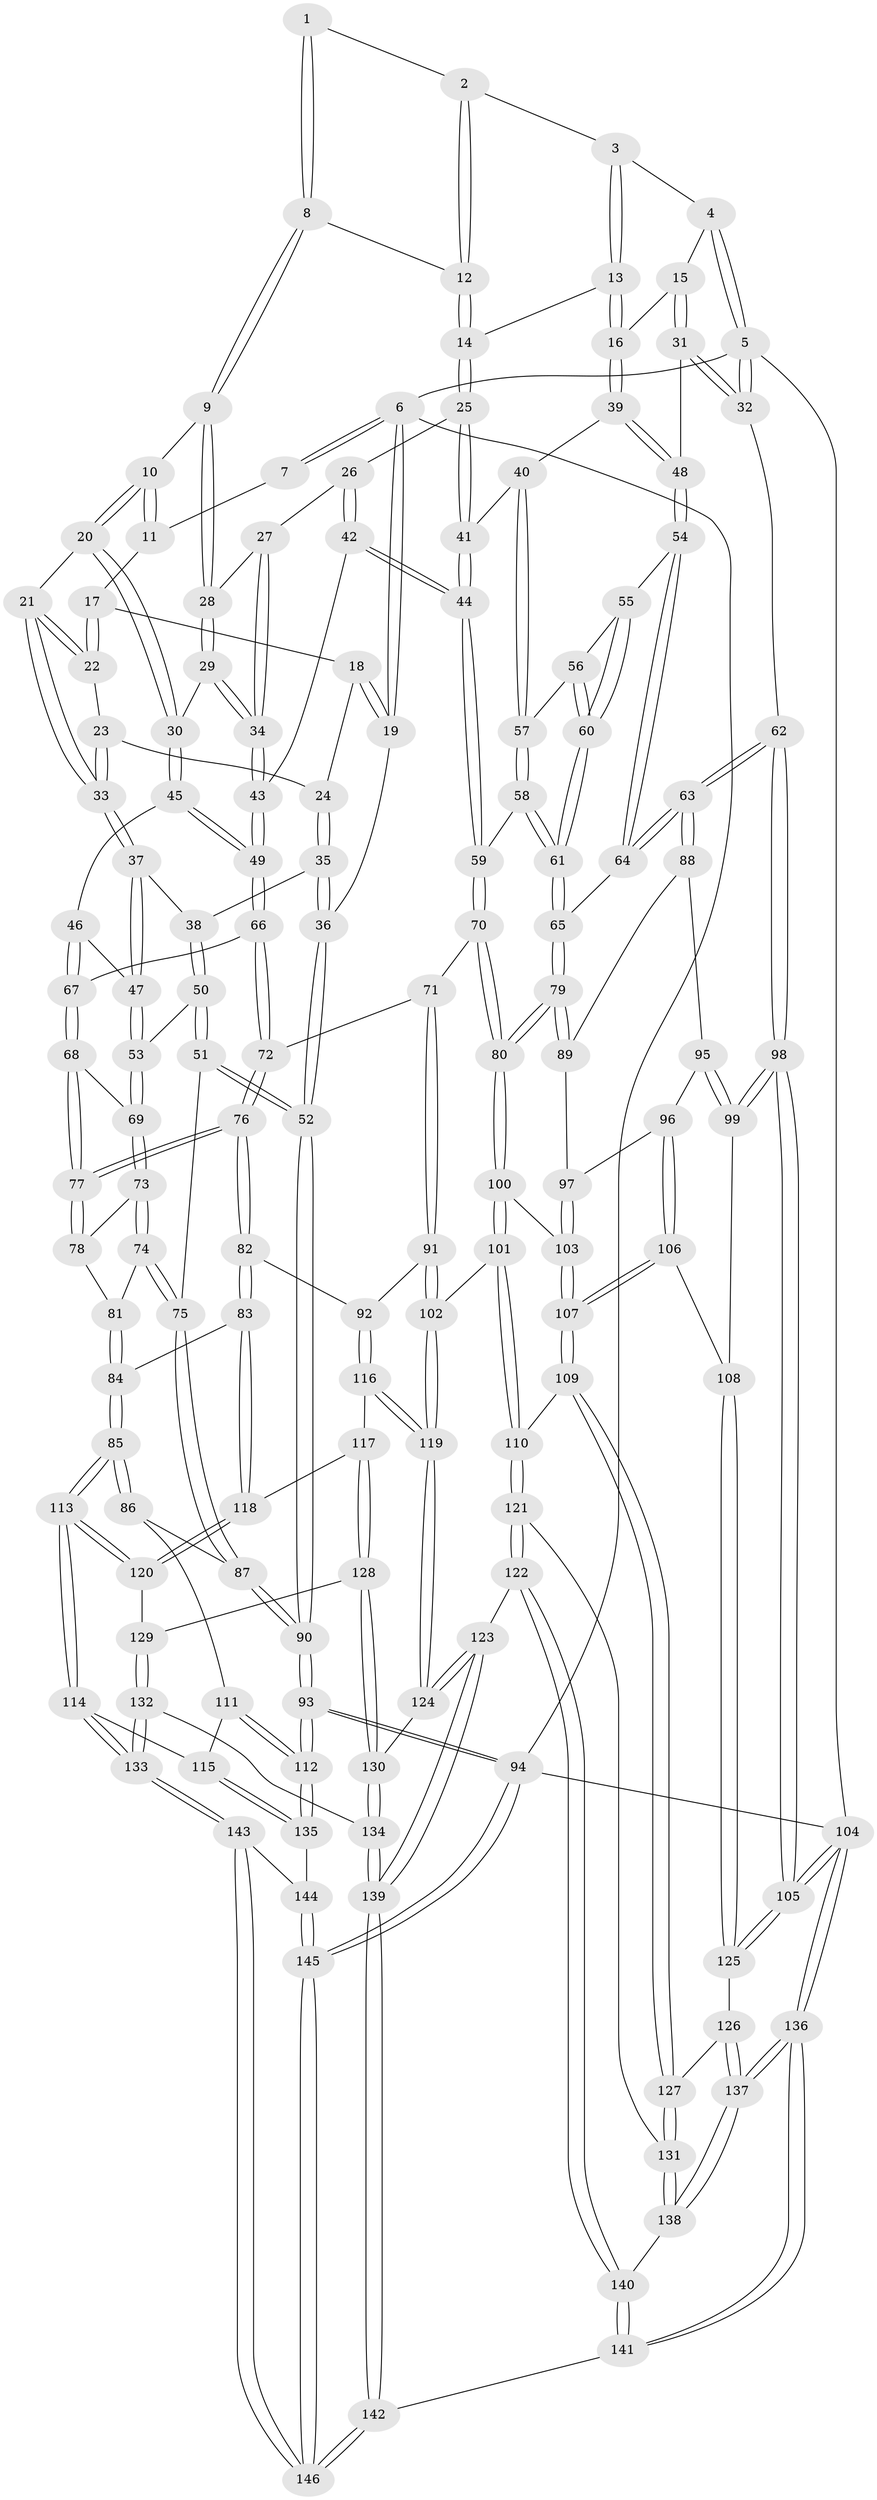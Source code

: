 // Generated by graph-tools (version 1.1) at 2025/16/03/09/25 04:16:46]
// undirected, 146 vertices, 362 edges
graph export_dot {
graph [start="1"]
  node [color=gray90,style=filled];
  1 [pos="+0.3615949282289235+0"];
  2 [pos="+0.5806039118512182+0"];
  3 [pos="+0.6629077992147424+0"];
  4 [pos="+0.8189845061877048+0"];
  5 [pos="+1+0"];
  6 [pos="+0+0"];
  7 [pos="+0.11493489422463157+0"];
  8 [pos="+0.3618467367471681+0"];
  9 [pos="+0.3437325176556137+0.02685584966979774"];
  10 [pos="+0.3079006054906675+0.05475526986455325"];
  11 [pos="+0.13784870243561761+0.000642698300177854"];
  12 [pos="+0.49059129120683687+0.07373553808333318"];
  13 [pos="+0.5972681591153837+0.039468830147660464"];
  14 [pos="+0.5158883511588781+0.10346347981203707"];
  15 [pos="+0.8228056233973944+0"];
  16 [pos="+0.6738863649809437+0.13125703372875144"];
  17 [pos="+0.13615623425927098+0.015938825136220653"];
  18 [pos="+0+0.0408898519931852"];
  19 [pos="+0+0"];
  20 [pos="+0.2549998899669841+0.11562743934437164"];
  21 [pos="+0.23598372781156907+0.11589425852868382"];
  22 [pos="+0.1335460397263953+0.055702664057899136"];
  23 [pos="+0.11639218959578225+0.0753210496615086"];
  24 [pos="+0.07350497244932594+0.09800617283539778"];
  25 [pos="+0.5155735550841772+0.10563498825538802"];
  26 [pos="+0.5001377076799856+0.1186212838107082"];
  27 [pos="+0.42869715881242604+0.12684819736503236"];
  28 [pos="+0.36465503931692717+0.0765190002203871"];
  29 [pos="+0.36368955851590345+0.19345013236714986"];
  30 [pos="+0.2868585636816189+0.18463994417716728"];
  31 [pos="+0.8894611123635486+0.16702720535790466"];
  32 [pos="+1+0.2896626118392761"];
  33 [pos="+0.15856883483985443+0.20557478876690943"];
  34 [pos="+0.3908258724211977+0.2152506314745621"];
  35 [pos="+0.05112100814551591+0.15008270322502457"];
  36 [pos="+0+0.27177326095731974"];
  37 [pos="+0.15644830651305286+0.21316271390565142"];
  38 [pos="+0.10835748110427118+0.22223485852269606"];
  39 [pos="+0.6720094000063677+0.16047787551540657"];
  40 [pos="+0.6394455806796211+0.20256612808888003"];
  41 [pos="+0.600679520329085+0.20933751777436352"];
  42 [pos="+0.43248621803150844+0.27299484238612987"];
  43 [pos="+0.429898533065643+0.2734418808604305"];
  44 [pos="+0.5266509622800488+0.2893538322910972"];
  45 [pos="+0.2597903569987717+0.23360844748184167"];
  46 [pos="+0.2309206556549708+0.2666160935127649"];
  47 [pos="+0.21458712447142242+0.2668428700350906"];
  48 [pos="+0.8413196120324932+0.1966127721465373"];
  49 [pos="+0.41981021221004805+0.28502204486406274"];
  50 [pos="+0.04443224004499679+0.3051755148662483"];
  51 [pos="+0+0.3702479758838582"];
  52 [pos="+0+0.35758814856544413"];
  53 [pos="+0.16970165158734424+0.3304700929979676"];
  54 [pos="+0.8182974444209569+0.23164989893675608"];
  55 [pos="+0.7549433198705268+0.2711658712824445"];
  56 [pos="+0.6738683122141848+0.24482483970101143"];
  57 [pos="+0.6672273935765315+0.2413558828302433"];
  58 [pos="+0.6602826302780802+0.2870199302410954"];
  59 [pos="+0.5805369402592455+0.38558353061658684"];
  60 [pos="+0.7318585790728086+0.38218169606493746"];
  61 [pos="+0.728353527616037+0.4215163751126296"];
  62 [pos="+1+0.3542008273461697"];
  63 [pos="+1+0.38777679206791427"];
  64 [pos="+0.8311999860140389+0.382666471948978"];
  65 [pos="+0.7288347152403372+0.43173469627726"];
  66 [pos="+0.40276507878646+0.3096685525734912"];
  67 [pos="+0.3067274000350456+0.34345870273962004"];
  68 [pos="+0.2885532843385124+0.385603371595716"];
  69 [pos="+0.1763099761611512+0.37585560625057485"];
  70 [pos="+0.6077166140080632+0.4675060778046053"];
  71 [pos="+0.463278149097145+0.4811389154379111"];
  72 [pos="+0.43537828594459366+0.4689274778284034"];
  73 [pos="+0.16291143997796834+0.40161484349050697"];
  74 [pos="+0.09138959004655338+0.45353076309877727"];
  75 [pos="+0.0676530117741267+0.45534560585523576"];
  76 [pos="+0.3087287389427397+0.5004226667737823"];
  77 [pos="+0.2951517762382613+0.47920353597865756"];
  78 [pos="+0.2470446342658824+0.46845432769471546"];
  79 [pos="+0.6907369927203016+0.4865495176771484"];
  80 [pos="+0.6641185568865969+0.5025955493916849"];
  81 [pos="+0.15002576698400336+0.49066177152963125"];
  82 [pos="+0.2817568208901147+0.5982439752490154"];
  83 [pos="+0.2406105001104735+0.6248396761196344"];
  84 [pos="+0.22034146308444058+0.6290535323118651"];
  85 [pos="+0.21396882686054414+0.6325922877045768"];
  86 [pos="+0.12867422430990655+0.6373309586858164"];
  87 [pos="+0.07671420116092591+0.582060557274816"];
  88 [pos="+0.9342040092330293+0.489628189809089"];
  89 [pos="+0.8203113925187661+0.5206674931588934"];
  90 [pos="+0+0.6502757804894033"];
  91 [pos="+0.444278781182293+0.5955755043568626"];
  92 [pos="+0.3924420331900553+0.6485161393424945"];
  93 [pos="+0+0.761054627243891"];
  94 [pos="+0+1"];
  95 [pos="+0.9176982564246672+0.5602297984690301"];
  96 [pos="+0.8740652810306124+0.6050833467527855"];
  97 [pos="+0.8716859686420808+0.6029643406311571"];
  98 [pos="+1+0.6088197839504275"];
  99 [pos="+0.9987484103936413+0.6501168256600426"];
  100 [pos="+0.6623983723166202+0.5399121921836837"];
  101 [pos="+0.6190265409833077+0.6270809099413647"];
  102 [pos="+0.5963427845984498+0.6414949534107574"];
  103 [pos="+0.7440089134229321+0.6137206664247619"];
  104 [pos="+1+1"];
  105 [pos="+1+0.9079693069533528"];
  106 [pos="+0.8935931877033437+0.6756409450446634"];
  107 [pos="+0.8159460976662772+0.7059349974510338"];
  108 [pos="+0.9185849642367141+0.6821460432036832"];
  109 [pos="+0.7885662751931254+0.7659149470730835"];
  110 [pos="+0.6420216481200773+0.6703080477981286"];
  111 [pos="+0.1254822031376546+0.6410502753918211"];
  112 [pos="+0+0.7636821670382379"];
  113 [pos="+0.18758878019581715+0.8046097444535761"];
  114 [pos="+0.15999913760374004+0.8325615892484772"];
  115 [pos="+0.06828325807997972+0.7934105218385521"];
  116 [pos="+0.40937086744745504+0.6836853534832421"];
  117 [pos="+0.39404938110817045+0.7230909423932393"];
  118 [pos="+0.28544247960892016+0.7189457612776045"];
  119 [pos="+0.5305319570081248+0.7156541682394416"];
  120 [pos="+0.30312476730291066+0.7936505513782277"];
  121 [pos="+0.6688457330433829+0.8243966348240115"];
  122 [pos="+0.64297579001549+0.8424677757880001"];
  123 [pos="+0.6303970229350019+0.8425185545486815"];
  124 [pos="+0.5299746865423215+0.7797202574025405"];
  125 [pos="+0.9400049077809448+0.7944566736693109"];
  126 [pos="+0.8873075494894163+0.8339306147512974"];
  127 [pos="+0.7839833164711504+0.807611940617927"];
  128 [pos="+0.38050383567773344+0.7850297135307572"];
  129 [pos="+0.32770477312124097+0.8087673746961807"];
  130 [pos="+0.467885801171923+0.8364853988900496"];
  131 [pos="+0.7750290466418637+0.816317642973544"];
  132 [pos="+0.31873032550465524+0.9092194045168884"];
  133 [pos="+0.21036504831236483+1"];
  134 [pos="+0.4659214147823593+0.9022457361633737"];
  135 [pos="+0+0.8056624779375474"];
  136 [pos="+1+1"];
  137 [pos="+0.9482118055252262+1"];
  138 [pos="+0.7805740495500308+0.9197688881191285"];
  139 [pos="+0.5062700786547751+0.9707990576339459"];
  140 [pos="+0.6836221614768462+0.9934625953409355"];
  141 [pos="+0.6027989667524878+1"];
  142 [pos="+0.5314142856590862+1"];
  143 [pos="+0.20374936576198008+1"];
  144 [pos="+0.04382778229840965+0.9080055806345748"];
  145 [pos="+0+1"];
  146 [pos="+0.19865510256347096+1"];
  1 -- 2;
  1 -- 8;
  1 -- 8;
  2 -- 3;
  2 -- 12;
  2 -- 12;
  3 -- 4;
  3 -- 13;
  3 -- 13;
  4 -- 5;
  4 -- 5;
  4 -- 15;
  5 -- 6;
  5 -- 32;
  5 -- 32;
  5 -- 104;
  6 -- 7;
  6 -- 7;
  6 -- 19;
  6 -- 19;
  6 -- 94;
  7 -- 11;
  8 -- 9;
  8 -- 9;
  8 -- 12;
  9 -- 10;
  9 -- 28;
  9 -- 28;
  10 -- 11;
  10 -- 11;
  10 -- 20;
  10 -- 20;
  11 -- 17;
  12 -- 14;
  12 -- 14;
  13 -- 14;
  13 -- 16;
  13 -- 16;
  14 -- 25;
  14 -- 25;
  15 -- 16;
  15 -- 31;
  15 -- 31;
  16 -- 39;
  16 -- 39;
  17 -- 18;
  17 -- 22;
  17 -- 22;
  18 -- 19;
  18 -- 19;
  18 -- 24;
  19 -- 36;
  20 -- 21;
  20 -- 30;
  20 -- 30;
  21 -- 22;
  21 -- 22;
  21 -- 33;
  21 -- 33;
  22 -- 23;
  23 -- 24;
  23 -- 33;
  23 -- 33;
  24 -- 35;
  24 -- 35;
  25 -- 26;
  25 -- 41;
  25 -- 41;
  26 -- 27;
  26 -- 42;
  26 -- 42;
  27 -- 28;
  27 -- 34;
  27 -- 34;
  28 -- 29;
  28 -- 29;
  29 -- 30;
  29 -- 34;
  29 -- 34;
  30 -- 45;
  30 -- 45;
  31 -- 32;
  31 -- 32;
  31 -- 48;
  32 -- 62;
  33 -- 37;
  33 -- 37;
  34 -- 43;
  34 -- 43;
  35 -- 36;
  35 -- 36;
  35 -- 38;
  36 -- 52;
  36 -- 52;
  37 -- 38;
  37 -- 47;
  37 -- 47;
  38 -- 50;
  38 -- 50;
  39 -- 40;
  39 -- 48;
  39 -- 48;
  40 -- 41;
  40 -- 57;
  40 -- 57;
  41 -- 44;
  41 -- 44;
  42 -- 43;
  42 -- 44;
  42 -- 44;
  43 -- 49;
  43 -- 49;
  44 -- 59;
  44 -- 59;
  45 -- 46;
  45 -- 49;
  45 -- 49;
  46 -- 47;
  46 -- 67;
  46 -- 67;
  47 -- 53;
  47 -- 53;
  48 -- 54;
  48 -- 54;
  49 -- 66;
  49 -- 66;
  50 -- 51;
  50 -- 51;
  50 -- 53;
  51 -- 52;
  51 -- 52;
  51 -- 75;
  52 -- 90;
  52 -- 90;
  53 -- 69;
  53 -- 69;
  54 -- 55;
  54 -- 64;
  54 -- 64;
  55 -- 56;
  55 -- 60;
  55 -- 60;
  56 -- 57;
  56 -- 60;
  56 -- 60;
  57 -- 58;
  57 -- 58;
  58 -- 59;
  58 -- 61;
  58 -- 61;
  59 -- 70;
  59 -- 70;
  60 -- 61;
  60 -- 61;
  61 -- 65;
  61 -- 65;
  62 -- 63;
  62 -- 63;
  62 -- 98;
  62 -- 98;
  63 -- 64;
  63 -- 64;
  63 -- 88;
  63 -- 88;
  64 -- 65;
  65 -- 79;
  65 -- 79;
  66 -- 67;
  66 -- 72;
  66 -- 72;
  67 -- 68;
  67 -- 68;
  68 -- 69;
  68 -- 77;
  68 -- 77;
  69 -- 73;
  69 -- 73;
  70 -- 71;
  70 -- 80;
  70 -- 80;
  71 -- 72;
  71 -- 91;
  71 -- 91;
  72 -- 76;
  72 -- 76;
  73 -- 74;
  73 -- 74;
  73 -- 78;
  74 -- 75;
  74 -- 75;
  74 -- 81;
  75 -- 87;
  75 -- 87;
  76 -- 77;
  76 -- 77;
  76 -- 82;
  76 -- 82;
  77 -- 78;
  77 -- 78;
  78 -- 81;
  79 -- 80;
  79 -- 80;
  79 -- 89;
  79 -- 89;
  80 -- 100;
  80 -- 100;
  81 -- 84;
  81 -- 84;
  82 -- 83;
  82 -- 83;
  82 -- 92;
  83 -- 84;
  83 -- 118;
  83 -- 118;
  84 -- 85;
  84 -- 85;
  85 -- 86;
  85 -- 86;
  85 -- 113;
  85 -- 113;
  86 -- 87;
  86 -- 111;
  87 -- 90;
  87 -- 90;
  88 -- 89;
  88 -- 95;
  89 -- 97;
  90 -- 93;
  90 -- 93;
  91 -- 92;
  91 -- 102;
  91 -- 102;
  92 -- 116;
  92 -- 116;
  93 -- 94;
  93 -- 94;
  93 -- 112;
  93 -- 112;
  94 -- 145;
  94 -- 145;
  94 -- 104;
  95 -- 96;
  95 -- 99;
  95 -- 99;
  96 -- 97;
  96 -- 106;
  96 -- 106;
  97 -- 103;
  97 -- 103;
  98 -- 99;
  98 -- 99;
  98 -- 105;
  98 -- 105;
  99 -- 108;
  100 -- 101;
  100 -- 101;
  100 -- 103;
  101 -- 102;
  101 -- 110;
  101 -- 110;
  102 -- 119;
  102 -- 119;
  103 -- 107;
  103 -- 107;
  104 -- 105;
  104 -- 105;
  104 -- 136;
  104 -- 136;
  105 -- 125;
  105 -- 125;
  106 -- 107;
  106 -- 107;
  106 -- 108;
  107 -- 109;
  107 -- 109;
  108 -- 125;
  108 -- 125;
  109 -- 110;
  109 -- 127;
  109 -- 127;
  110 -- 121;
  110 -- 121;
  111 -- 112;
  111 -- 112;
  111 -- 115;
  112 -- 135;
  112 -- 135;
  113 -- 114;
  113 -- 114;
  113 -- 120;
  113 -- 120;
  114 -- 115;
  114 -- 133;
  114 -- 133;
  115 -- 135;
  115 -- 135;
  116 -- 117;
  116 -- 119;
  116 -- 119;
  117 -- 118;
  117 -- 128;
  117 -- 128;
  118 -- 120;
  118 -- 120;
  119 -- 124;
  119 -- 124;
  120 -- 129;
  121 -- 122;
  121 -- 122;
  121 -- 131;
  122 -- 123;
  122 -- 140;
  122 -- 140;
  123 -- 124;
  123 -- 124;
  123 -- 139;
  123 -- 139;
  124 -- 130;
  125 -- 126;
  126 -- 127;
  126 -- 137;
  126 -- 137;
  127 -- 131;
  127 -- 131;
  128 -- 129;
  128 -- 130;
  128 -- 130;
  129 -- 132;
  129 -- 132;
  130 -- 134;
  130 -- 134;
  131 -- 138;
  131 -- 138;
  132 -- 133;
  132 -- 133;
  132 -- 134;
  133 -- 143;
  133 -- 143;
  134 -- 139;
  134 -- 139;
  135 -- 144;
  136 -- 137;
  136 -- 137;
  136 -- 141;
  136 -- 141;
  137 -- 138;
  137 -- 138;
  138 -- 140;
  139 -- 142;
  139 -- 142;
  140 -- 141;
  140 -- 141;
  141 -- 142;
  142 -- 146;
  142 -- 146;
  143 -- 144;
  143 -- 146;
  143 -- 146;
  144 -- 145;
  144 -- 145;
  145 -- 146;
  145 -- 146;
}
